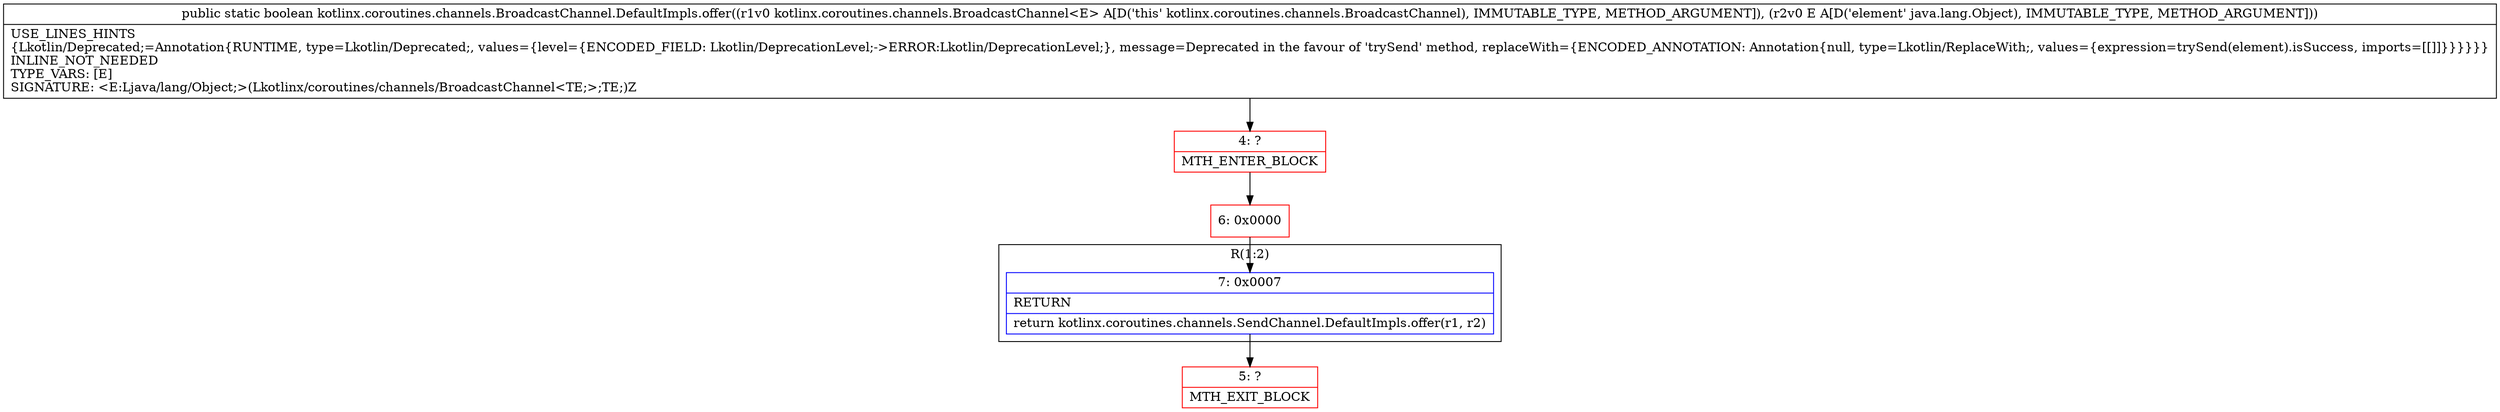 digraph "CFG forkotlinx.coroutines.channels.BroadcastChannel.DefaultImpls.offer(Lkotlinx\/coroutines\/channels\/BroadcastChannel;Ljava\/lang\/Object;)Z" {
subgraph cluster_Region_2111743850 {
label = "R(1:2)";
node [shape=record,color=blue];
Node_7 [shape=record,label="{7\:\ 0x0007|RETURN\l|return kotlinx.coroutines.channels.SendChannel.DefaultImpls.offer(r1, r2)\l}"];
}
Node_4 [shape=record,color=red,label="{4\:\ ?|MTH_ENTER_BLOCK\l}"];
Node_6 [shape=record,color=red,label="{6\:\ 0x0000}"];
Node_5 [shape=record,color=red,label="{5\:\ ?|MTH_EXIT_BLOCK\l}"];
MethodNode[shape=record,label="{public static boolean kotlinx.coroutines.channels.BroadcastChannel.DefaultImpls.offer((r1v0 kotlinx.coroutines.channels.BroadcastChannel\<E\> A[D('this' kotlinx.coroutines.channels.BroadcastChannel), IMMUTABLE_TYPE, METHOD_ARGUMENT]), (r2v0 E A[D('element' java.lang.Object), IMMUTABLE_TYPE, METHOD_ARGUMENT]))  | USE_LINES_HINTS\l\{Lkotlin\/Deprecated;=Annotation\{RUNTIME, type=Lkotlin\/Deprecated;, values=\{level=\{ENCODED_FIELD: Lkotlin\/DeprecationLevel;\-\>ERROR:Lkotlin\/DeprecationLevel;\}, message=Deprecated in the favour of 'trySend' method, replaceWith=\{ENCODED_ANNOTATION: Annotation\{null, type=Lkotlin\/ReplaceWith;, values=\{expression=trySend(element).isSuccess, imports=[[]]\}\}\}\}\}\}\lINLINE_NOT_NEEDED\lTYPE_VARS: [E]\lSIGNATURE: \<E:Ljava\/lang\/Object;\>(Lkotlinx\/coroutines\/channels\/BroadcastChannel\<TE;\>;TE;)Z\l}"];
MethodNode -> Node_4;Node_7 -> Node_5;
Node_4 -> Node_6;
Node_6 -> Node_7;
}

